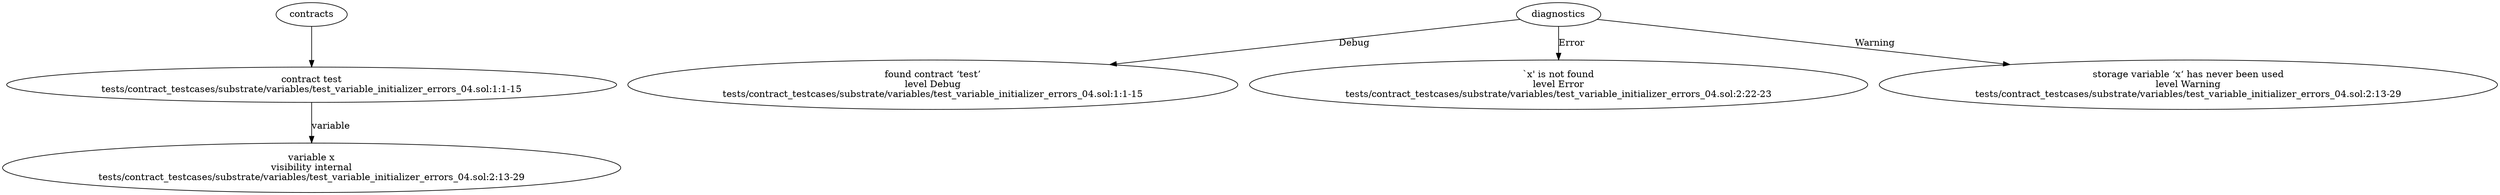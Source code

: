 strict digraph "tests/contract_testcases/substrate/variables/test_variable_initializer_errors_04.sol" {
	contract [label="contract test\ntests/contract_testcases/substrate/variables/test_variable_initializer_errors_04.sol:1:1-15"]
	var [label="variable x\nvisibility internal\ntests/contract_testcases/substrate/variables/test_variable_initializer_errors_04.sol:2:13-29"]
	diagnostic [label="found contract ‘test’\nlevel Debug\ntests/contract_testcases/substrate/variables/test_variable_initializer_errors_04.sol:1:1-15"]
	diagnostic_6 [label="`x' is not found\nlevel Error\ntests/contract_testcases/substrate/variables/test_variable_initializer_errors_04.sol:2:22-23"]
	diagnostic_7 [label="storage variable ‘x‘ has never been used\nlevel Warning\ntests/contract_testcases/substrate/variables/test_variable_initializer_errors_04.sol:2:13-29"]
	contracts -> contract
	contract -> var [label="variable"]
	diagnostics -> diagnostic [label="Debug"]
	diagnostics -> diagnostic_6 [label="Error"]
	diagnostics -> diagnostic_7 [label="Warning"]
}

